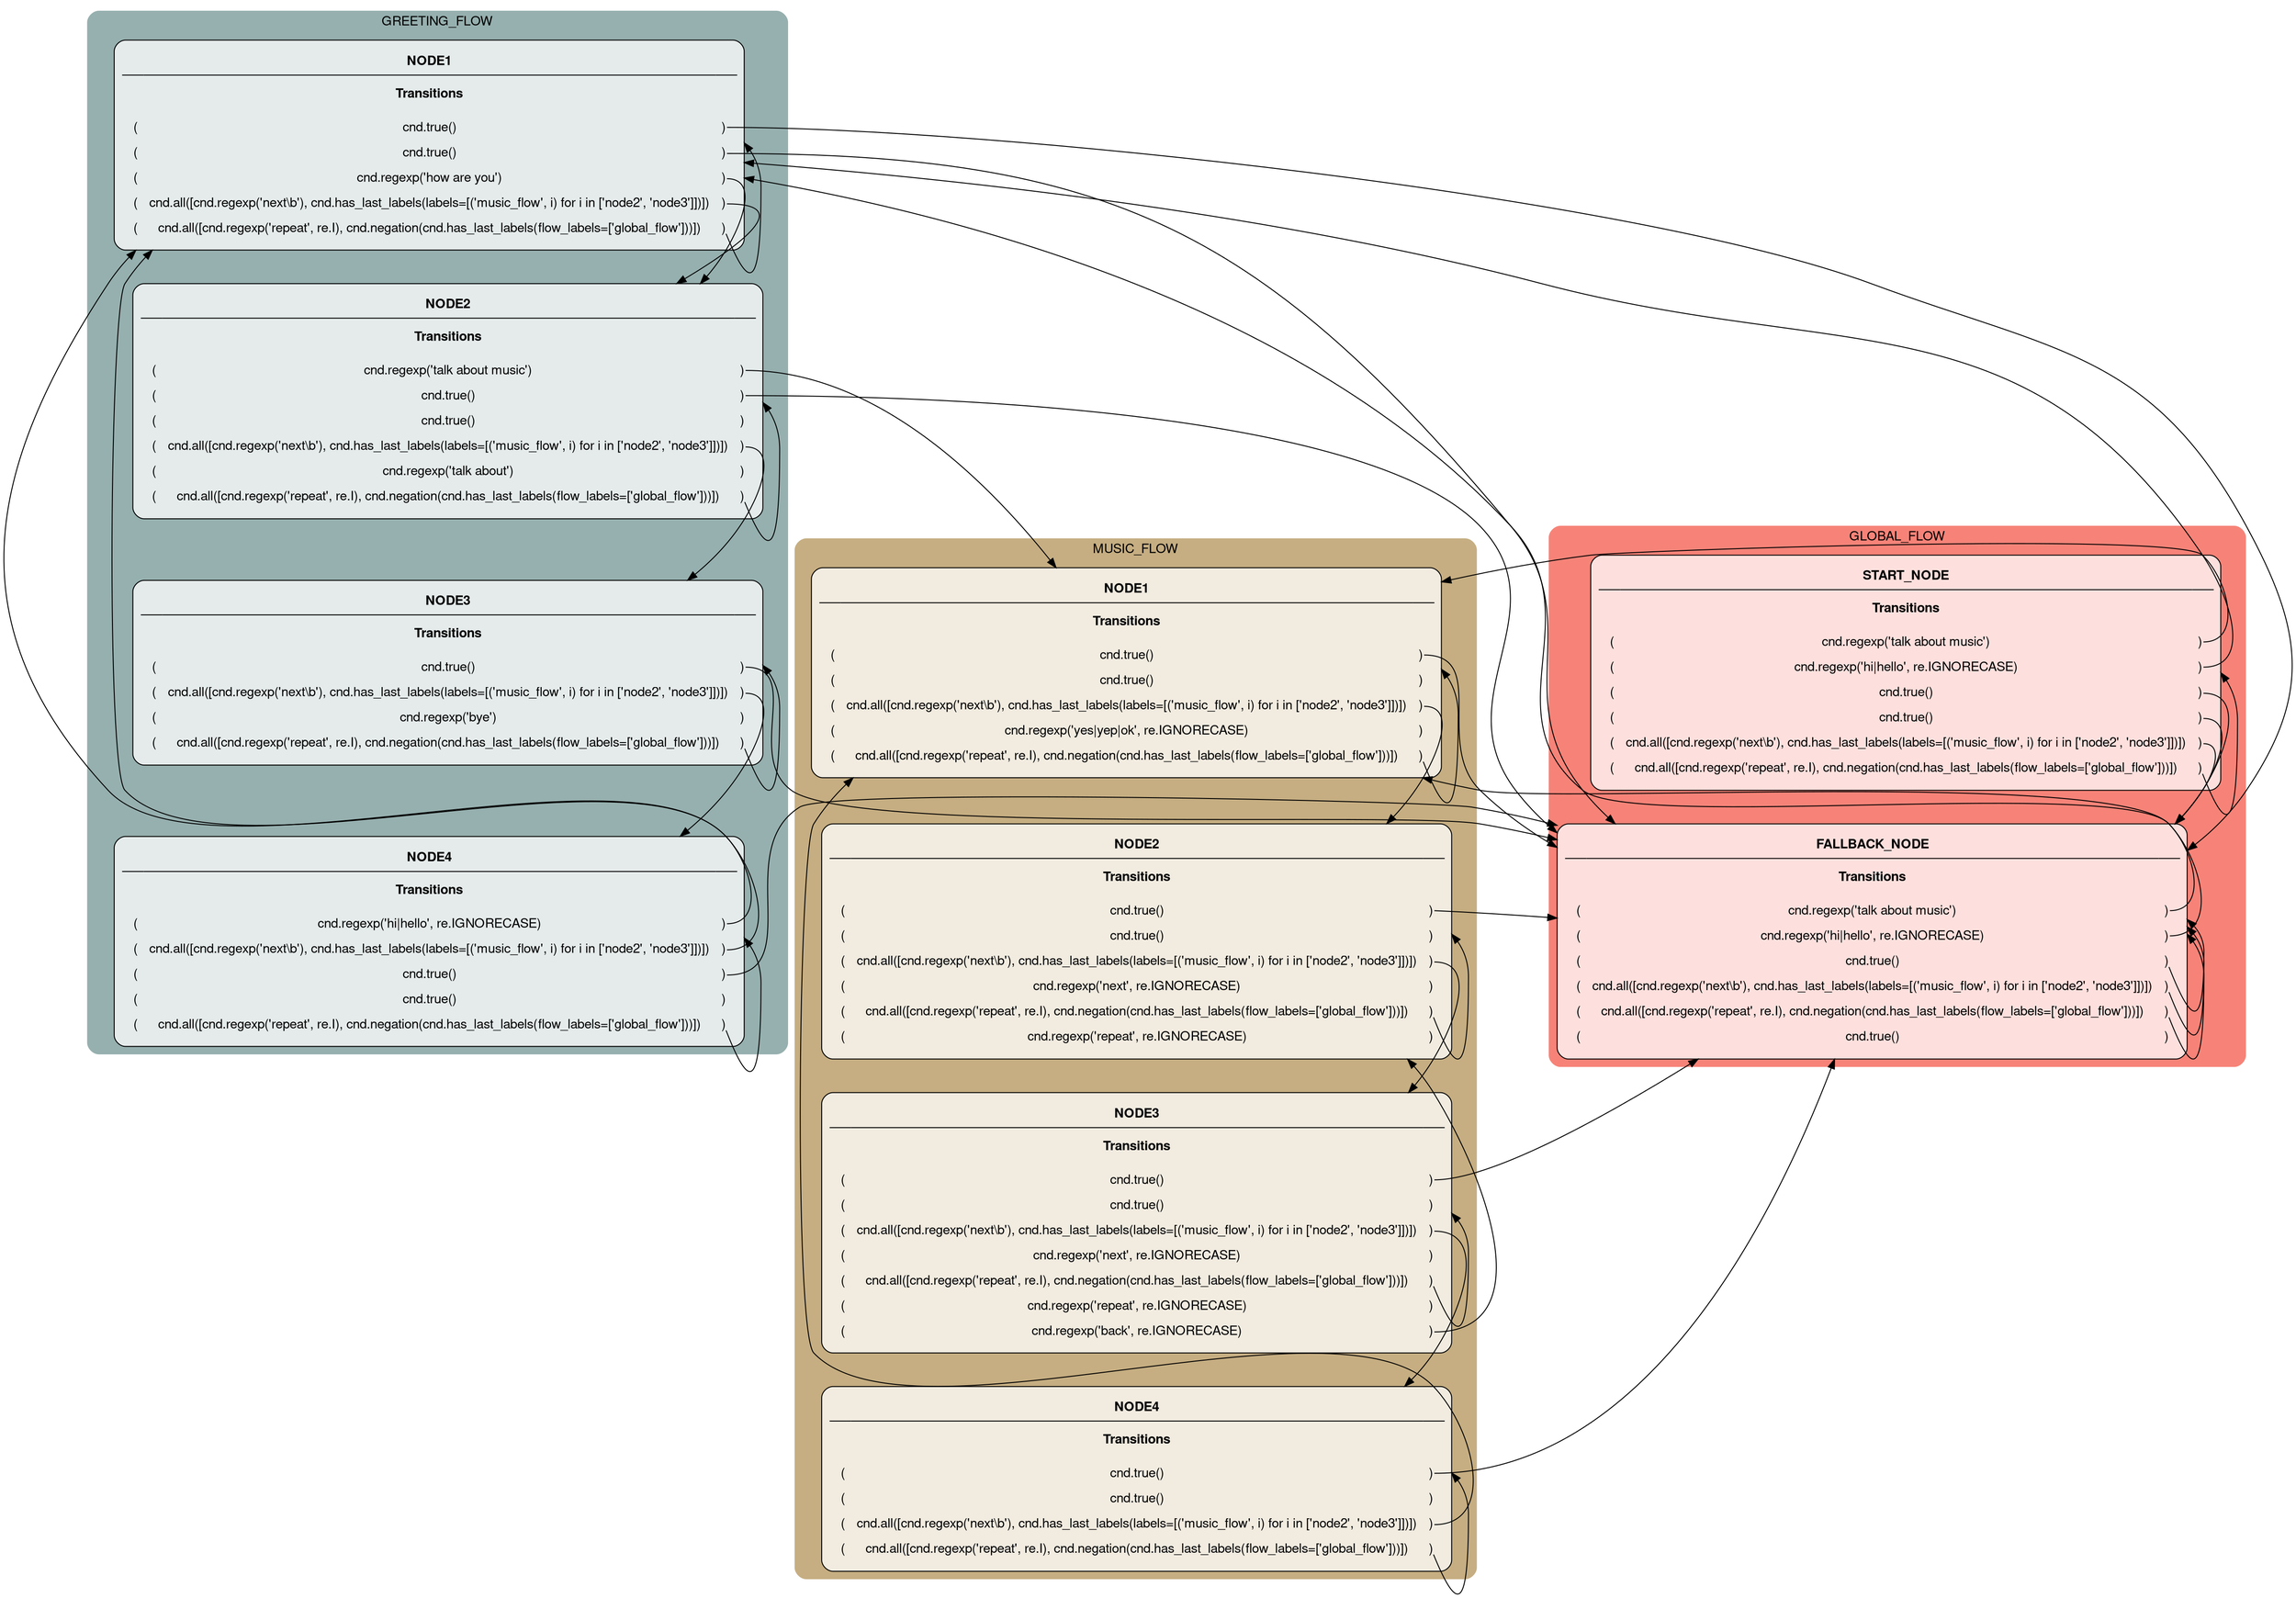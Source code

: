 digraph {
	graph [compound=true,
		fontname="Helvetica,Arial,sans-serif",
		overlap=ipsep,
		splines=spline
	];
	node [fillcolor="#ffffffbf",
		fontname="Helvetica,Arial,sans-serif",
		shape=box,
		style="rounded, filled"
	];
	subgraph "cluster_'greeting_flow'" {
		graph [color="#96b0af",
			label=GREETING_FLOW,
			style="rounded, filled"
		];
		"('NODE', \"'greeting_flow'\", \"'node1'\")"		 [label=<<table border="0" cellborder="0" cellspacing="12" cellpadding="0"><tr><td> <br align="left" /></td><td><b>NODE1</b></td><td> <br align="right" /></td></tr><hr/><tr><td><br align="left" /> <br align="left" /></td><td><b>Transitions</b></td><td> <br align="right" /></td></tr><tr><td>(<br align="left" /></td><td>cnd.true()</td><td port="('global_flow', 'fallback_node', 0.1)">)<br align="right" /></td></tr><tr><td>(<br align="left" /></td><td>cnd.true()</td><td port="to_fallback">)<br align="right" /></td></tr><tr><td>(<br align="left" /></td><td>cnd.regexp('how are you')</td><td port="'node2'">)<br align="right" /></td></tr><tr><td>(<br align="left" /></td><td>cnd.all([cnd.regexp('next\\b'), cnd.has_last_labels(labels=[('music_flow', i) for i in ['node2', 'node3']])])</td><td port="forward">)<br align="right" /></td></tr><tr><td>(<br align="left" /></td><td>cnd.all([cnd.regexp('repeat', re.I), cnd.negation(cnd.has_last_labels(flow_labels=['global_flow']))])</td><td port="repeat">)<br align="right" /></td></tr></table>>];
		"('NODE', \"'greeting_flow'\", \"'node2'\")"		 [label=<<table border="0" cellborder="0" cellspacing="12" cellpadding="0"><tr><td> <br align="left" /></td><td><b>NODE2</b></td><td> <br align="right" /></td></tr><hr/><tr><td><br align="left" /> <br align="left" /></td><td><b>Transitions</b></td><td> <br align="right" /></td></tr><tr><td>(<br align="left" /></td><td>cnd.regexp('talk about music')</td><td port="('music_flow', 'node1')">)<br align="right" /></td></tr><tr><td>(<br align="left" /></td><td>cnd.true()</td><td port="to_fallback">)<br align="right" /></td></tr><tr><td>(<br align="left" /></td><td>cnd.true()</td><td port="to_fallback">)<br align="right" /></td></tr><tr><td>(<br align="left" /></td><td>cnd.all([cnd.regexp('next\\b'), cnd.has_last_labels(labels=[('music_flow', i) for i in ['node2', 'node3']])])</td><td port="forward">)<br align="right" /></td></tr><tr><td>(<br align="left" /></td><td>cnd.regexp('talk about')</td><td port="forward">)<br align="right" /></td></tr><tr><td>(<br align="left" /></td><td>cnd.all([cnd.regexp('repeat', re.I), cnd.negation(cnd.has_last_labels(flow_labels=['global_flow']))])</td><td port="repeat">)<br align="right" /></td></tr></table>>];
		"('NODE', \"'greeting_flow'\", \"'node3'\")"		 [label=<<table border="0" cellborder="0" cellspacing="12" cellpadding="0"><tr><td> <br align="left" /></td><td><b>NODE3</b></td><td> <br align="right" /></td></tr><hr/><tr><td><br align="left" /> <br align="left" /></td><td><b>Transitions</b></td><td> <br align="right" /></td></tr><tr><td>(<br align="left" /></td><td>cnd.true()</td><td port="to_fallback">)<br align="right" /></td></tr><tr><td>(<br align="left" /></td><td>cnd.all([cnd.regexp('next\\b'), cnd.has_last_labels(labels=[('music_flow', i) for i in ['node2', 'node3']])])</td><td port="forward">)<br align="right" /></td></tr><tr><td>(<br align="left" /></td><td>cnd.regexp('bye')</td><td port="forward">)<br align="right" /></td></tr><tr><td>(<br align="left" /></td><td>cnd.all([cnd.regexp('repeat', re.I), cnd.negation(cnd.has_last_labels(flow_labels=['global_flow']))])</td><td port="repeat">)<br align="right" /></td></tr></table>>];
		"('NODE', \"'greeting_flow'\", \"'node4'\")"		 [label=<<table border="0" cellborder="0" cellspacing="12" cellpadding="0"><tr><td> <br align="left" /></td><td><b>NODE4</b></td><td> <br align="right" /></td></tr><hr/><tr><td><br align="left" /> <br align="left" /></td><td><b>Transitions</b></td><td> <br align="right" /></td></tr><tr><td>(<br align="left" /></td><td>cnd.regexp('hi|hello', re.IGNORECASE)</td><td port="'node1'">)<br align="right" /></td></tr><tr><td>(<br align="left" /></td><td>cnd.all([cnd.regexp('next\\b'), cnd.has_last_labels(labels=[('music_flow', i) for i in ['node2', 'node3']])])</td><td port="forward">)<br align="right" /></td></tr><tr><td>(<br align="left" /></td><td>cnd.true()</td><td port="to_fallback">)<br align="right" /></td></tr><tr><td>(<br align="left" /></td><td>cnd.true()</td><td port="to_fallback">)<br align="right" /></td></tr><tr><td>(<br align="left" /></td><td>cnd.all([cnd.regexp('repeat', re.I), cnd.negation(cnd.has_last_labels(flow_labels=['global_flow']))])</td><td port="repeat">)<br align="right" /></td></tr></table>>];
	}
	subgraph "cluster_'music_flow'" {
		graph [color="#c6ae82",
			label=MUSIC_FLOW,
			style="rounded, filled"
		];
		"('NODE', \"'music_flow'\", \"'node1'\")"		 [label=<<table border="0" cellborder="0" cellspacing="12" cellpadding="0"><tr><td> <br align="left" /></td><td><b>NODE1</b></td><td> <br align="right" /></td></tr><hr/><tr><td><br align="left" /> <br align="left" /></td><td><b>Transitions</b></td><td> <br align="right" /></td></tr><tr><td>(<br align="left" /></td><td>cnd.true()</td><td port="to_fallback">)<br align="right" /></td></tr><tr><td>(<br align="left" /></td><td>cnd.true()</td><td port="to_fallback">)<br align="right" /></td></tr><tr><td>(<br align="left" /></td><td>cnd.all([cnd.regexp('next\\b'), cnd.has_last_labels(labels=[('music_flow', i) for i in ['node2', 'node3']])])</td><td port="forward">)<br align="right" /></td></tr><tr><td>(<br align="left" /></td><td>cnd.regexp('yes|yep|ok', re.IGNORECASE)</td><td port="forward">)<br align="right" /></td></tr><tr><td>(<br align="left" /></td><td>cnd.all([cnd.regexp('repeat', re.I), cnd.negation(cnd.has_last_labels(flow_labels=['global_flow']))])</td><td port="repeat">)<br align="right" /></td></tr></table>>];
		"('NODE', \"'music_flow'\", \"'node2'\")"		 [label=<<table border="0" cellborder="0" cellspacing="12" cellpadding="0"><tr><td> <br align="left" /></td><td><b>NODE2</b></td><td> <br align="right" /></td></tr><hr/><tr><td><br align="left" /> <br align="left" /></td><td><b>Transitions</b></td><td> <br align="right" /></td></tr><tr><td>(<br align="left" /></td><td>cnd.true()</td><td port="to_fallback">)<br align="right" /></td></tr><tr><td>(<br align="left" /></td><td>cnd.true()</td><td port="to_fallback">)<br align="right" /></td></tr><tr><td>(<br align="left" /></td><td>cnd.all([cnd.regexp('next\\b'), cnd.has_last_labels(labels=[('music_flow', i) for i in ['node2', 'node3']])])</td><td port="forward">)<br align="right" /></td></tr><tr><td>(<br align="left" /></td><td>cnd.regexp('next', re.IGNORECASE)</td><td port="forward">)<br align="right" /></td></tr><tr><td>(<br align="left" /></td><td>cnd.all([cnd.regexp('repeat', re.I), cnd.negation(cnd.has_last_labels(flow_labels=['global_flow']))])</td><td port="repeat">)<br align="right" /></td></tr><tr><td>(<br align="left" /></td><td>cnd.regexp('repeat', re.IGNORECASE)</td><td port="repeat">)<br align="right" /></td></tr></table>>];
		"('NODE', \"'music_flow'\", \"'node3'\")"		 [label=<<table border="0" cellborder="0" cellspacing="12" cellpadding="0"><tr><td> <br align="left" /></td><td><b>NODE3</b></td><td> <br align="right" /></td></tr><hr/><tr><td><br align="left" /> <br align="left" /></td><td><b>Transitions</b></td><td> <br align="right" /></td></tr><tr><td>(<br align="left" /></td><td>cnd.true()</td><td port="to_fallback">)<br align="right" /></td></tr><tr><td>(<br align="left" /></td><td>cnd.true()</td><td port="to_fallback">)<br align="right" /></td></tr><tr><td>(<br align="left" /></td><td>cnd.all([cnd.regexp('next\\b'), cnd.has_last_labels(labels=[('music_flow', i) for i in ['node2', 'node3']])])</td><td port="forward">)<br align="right" /></td></tr><tr><td>(<br align="left" /></td><td>cnd.regexp('next', re.IGNORECASE)</td><td port="forward">)<br align="right" /></td></tr><tr><td>(<br align="left" /></td><td>cnd.all([cnd.regexp('repeat', re.I), cnd.negation(cnd.has_last_labels(flow_labels=['global_flow']))])</td><td port="repeat">)<br align="right" /></td></tr><tr><td>(<br align="left" /></td><td>cnd.regexp('repeat', re.IGNORECASE)</td><td port="repeat">)<br align="right" /></td></tr><tr><td>(<br align="left" /></td><td>cnd.regexp('back', re.IGNORECASE)</td><td port="backward">)<br align="right" /></td></tr></table>>];
		"('NODE', \"'music_flow'\", \"'node4'\")"		 [label=<<table border="0" cellborder="0" cellspacing="12" cellpadding="0"><tr><td> <br align="left" /></td><td><b>NODE4</b></td><td> <br align="right" /></td></tr><hr/><tr><td><br align="left" /> <br align="left" /></td><td><b>Transitions</b></td><td> <br align="right" /></td></tr><tr><td>(<br align="left" /></td><td>cnd.true()</td><td port="to_fallback">)<br align="right" /></td></tr><tr><td>(<br align="left" /></td><td>cnd.true()</td><td port="to_fallback">)<br align="right" /></td></tr><tr><td>(<br align="left" /></td><td>cnd.all([cnd.regexp('next\\b'), cnd.has_last_labels(labels=[('music_flow', i) for i in ['node2', 'node3']])])</td><td port="forward">)<br align="right" /></td></tr><tr><td>(<br align="left" /></td><td>cnd.all([cnd.regexp('repeat', re.I), cnd.negation(cnd.has_last_labels(flow_labels=['global_flow']))])</td><td port="repeat">)<br align="right" /></td></tr></table>>];
	}
	subgraph "cluster_'global_flow'" {
		graph [color="#f78378",
			label=GLOBAL_FLOW,
			style="rounded, filled"
		];
		"('NODE', \"'global_flow'\", \"'fallback_node'\")"		 [label=<<table border="0" cellborder="0" cellspacing="12" cellpadding="0"><tr><td> <br align="left" /></td><td><b>FALLBACK_NODE</b></td><td> <br align="right" /></td></tr><hr/><tr><td><br align="left" /> <br align="left" /></td><td><b>Transitions</b></td><td> <br align="right" /></td></tr><tr><td>(<br align="left" /></td><td>cnd.regexp('talk about music')</td><td port="('music_flow', 'node1')">)<br align="right" /></td></tr><tr><td>(<br align="left" /></td><td>cnd.regexp('hi|hello', re.IGNORECASE)</td><td port="('greeting_flow', 'node1')">)<br align="right" /></td></tr><tr><td>(<br align="left" /></td><td>cnd.true()</td><td port="to_fallback">)<br align="right" /></td></tr><tr><td>(<br align="left" /></td><td>cnd.all([cnd.regexp('next\\b'), cnd.has_last_labels(labels=[('music_flow', i) for i in ['node2', 'node3']])])</td><td port="forward">)<br align="right" /></td></tr><tr><td>(<br align="left" /></td><td>cnd.all([cnd.regexp('repeat', re.I), cnd.negation(cnd.has_last_labels(flow_labels=['global_flow']))])</td><td port="repeat">)<br align="right" /></td></tr><tr><td>(<br align="left" /></td><td>cnd.true()</td><td port="repeat">)<br align="right" /></td></tr></table>>];
		"('NODE', \"'global_flow'\", \"'start_node'\")"		 [label=<<table border="0" cellborder="0" cellspacing="12" cellpadding="0"><tr><td> <br align="left" /></td><td><b>START_NODE</b></td><td> <br align="right" /></td></tr><hr/><tr><td><br align="left" /> <br align="left" /></td><td><b>Transitions</b></td><td> <br align="right" /></td></tr><tr><td>(<br align="left" /></td><td>cnd.regexp('talk about music')</td><td port="('music_flow', 'node1')">)<br align="right" /></td></tr><tr><td>(<br align="left" /></td><td>cnd.regexp('hi|hello', re.IGNORECASE)</td><td port="('greeting_flow', 'node1')">)<br align="right" /></td></tr><tr><td>(<br align="left" /></td><td>cnd.true()</td><td port="'fallback_node'">)<br align="right" /></td></tr><tr><td>(<br align="left" /></td><td>cnd.true()</td><td port="to_fallback">)<br align="right" /></td></tr><tr><td>(<br align="left" /></td><td>cnd.all([cnd.regexp('next\\b'), cnd.has_last_labels(labels=[('music_flow', i) for i in ['node2', 'node3']])])</td><td port="forward">)<br align="right" /></td></tr><tr><td>(<br align="left" /></td><td>cnd.all([cnd.regexp('repeat', re.I), cnd.negation(cnd.has_last_labels(flow_labels=['global_flow']))])</td><td port="repeat">)<br align="right" /></td></tr></table>>];
	}
	"('NODE', \"'greeting_flow'\", \"'node1'\")":repeat -> "('NODE', \"'greeting_flow'\", \"'node1'\")";
	"('NODE', \"'greeting_flow'\", \"'node1'\")":"('global_flow', 'fallback_node', 0.1)" -> "('NODE', \"'global_flow'\", \"'fallback_node'\")";
	"('NODE', \"'greeting_flow'\", \"'node1'\")":to_fallback -> "('NODE', \"'global_flow'\", \"'fallback_node'\")";
	"('NODE', \"'greeting_flow'\", \"'node1'\")":"'node2'" -> "('NODE', \"'greeting_flow'\", \"'node2'\")";
	"('NODE', \"'greeting_flow'\", \"'node1'\")":forward -> "('NODE', \"'greeting_flow'\", \"'node2'\")";
	"('NODE', \"'global_flow'\", \"'fallback_node'\")":"('greeting_flow', 'node1')" -> "('NODE', \"'greeting_flow'\", \"'node1'\")";
	"('NODE', \"'global_flow'\", \"'fallback_node'\")":to_fallback -> "('NODE', \"'global_flow'\", \"'fallback_node'\")";
	"('NODE', \"'global_flow'\", \"'fallback_node'\")":forward -> "('NODE', \"'global_flow'\", \"'fallback_node'\")";
	"('NODE', \"'global_flow'\", \"'fallback_node'\")":repeat -> "('NODE', \"'global_flow'\", \"'fallback_node'\")";
	"('NODE', \"'global_flow'\", \"'fallback_node'\")":"('music_flow', 'node1')" -> "('NODE', \"'music_flow'\", \"'node1'\")";
	"('NODE', \"'greeting_flow'\", \"'node2'\")":to_fallback -> "('NODE', \"'global_flow'\", \"'fallback_node'\")";
	"('NODE', \"'greeting_flow'\", \"'node2'\")":repeat -> "('NODE', \"'greeting_flow'\", \"'node2'\")";
	"('NODE', \"'greeting_flow'\", \"'node2'\")":"('music_flow', 'node1')" -> "('NODE', \"'music_flow'\", \"'node1'\")";
	"('NODE', \"'greeting_flow'\", \"'node2'\")":forward -> "('NODE', \"'greeting_flow'\", \"'node3'\")";
	"('NODE', \"'music_flow'\", \"'node1'\")":to_fallback -> "('NODE', \"'global_flow'\", \"'fallback_node'\")";
	"('NODE', \"'music_flow'\", \"'node1'\")":repeat -> "('NODE', \"'music_flow'\", \"'node1'\")";
	"('NODE', \"'music_flow'\", \"'node1'\")":forward -> "('NODE', \"'music_flow'\", \"'node2'\")";
	"('NODE', \"'music_flow'\", \"'node2'\")":to_fallback -> "('NODE', \"'global_flow'\", \"'fallback_node'\")";
	"('NODE', \"'music_flow'\", \"'node2'\")":repeat -> "('NODE', \"'music_flow'\", \"'node2'\")";
	"('NODE', \"'music_flow'\", \"'node2'\")":forward -> "('NODE', \"'music_flow'\", \"'node3'\")";
	"('NODE', \"'global_flow'\", \"'start_node'\")":"('greeting_flow', 'node1')" -> "('NODE', \"'greeting_flow'\", \"'node1'\")";
	"('NODE', \"'global_flow'\", \"'start_node'\")":"'fallback_node'" -> "('NODE', \"'global_flow'\", \"'fallback_node'\")";
	"('NODE', \"'global_flow'\", \"'start_node'\")":to_fallback -> "('NODE', \"'global_flow'\", \"'fallback_node'\")";
	"('NODE', \"'global_flow'\", \"'start_node'\")":forward -> "('NODE', \"'global_flow'\", \"'fallback_node'\")";
	"('NODE', \"'global_flow'\", \"'start_node'\")":"('music_flow', 'node1')" -> "('NODE', \"'music_flow'\", \"'node1'\")";
	"('NODE', \"'global_flow'\", \"'start_node'\")":repeat -> "('NODE', \"'global_flow'\", \"'start_node'\")";
	"('NODE', \"'greeting_flow'\", \"'node3'\")":to_fallback -> "('NODE', \"'global_flow'\", \"'fallback_node'\")";
	"('NODE', \"'greeting_flow'\", \"'node3'\")":repeat -> "('NODE', \"'greeting_flow'\", \"'node3'\")";
	"('NODE', \"'greeting_flow'\", \"'node3'\")":forward -> "('NODE', \"'greeting_flow'\", \"'node4'\")";
	"('NODE', \"'greeting_flow'\", \"'node4'\")":"'node1'" -> "('NODE', \"'greeting_flow'\", \"'node1'\")";
	"('NODE', \"'greeting_flow'\", \"'node4'\")":forward -> "('NODE', \"'greeting_flow'\", \"'node1'\")";
	"('NODE', \"'greeting_flow'\", \"'node4'\")":to_fallback -> "('NODE', \"'global_flow'\", \"'fallback_node'\")";
	"('NODE', \"'greeting_flow'\", \"'node4'\")":repeat -> "('NODE', \"'greeting_flow'\", \"'node4'\")";
	"('NODE', \"'music_flow'\", \"'node3'\")":to_fallback -> "('NODE', \"'global_flow'\", \"'fallback_node'\")";
	"('NODE', \"'music_flow'\", \"'node3'\")":backward -> "('NODE', \"'music_flow'\", \"'node2'\")";
	"('NODE', \"'music_flow'\", \"'node3'\")":repeat -> "('NODE', \"'music_flow'\", \"'node3'\")";
	"('NODE', \"'music_flow'\", \"'node3'\")":forward -> "('NODE', \"'music_flow'\", \"'node4'\")";
	"('NODE', \"'music_flow'\", \"'node4'\")":to_fallback -> "('NODE', \"'global_flow'\", \"'fallback_node'\")";
	"('NODE', \"'music_flow'\", \"'node4'\")":forward -> "('NODE', \"'music_flow'\", \"'node1'\")";
	"('NODE', \"'music_flow'\", \"'node4'\")":repeat -> "('NODE', \"'music_flow'\", \"'node4'\")";
}
